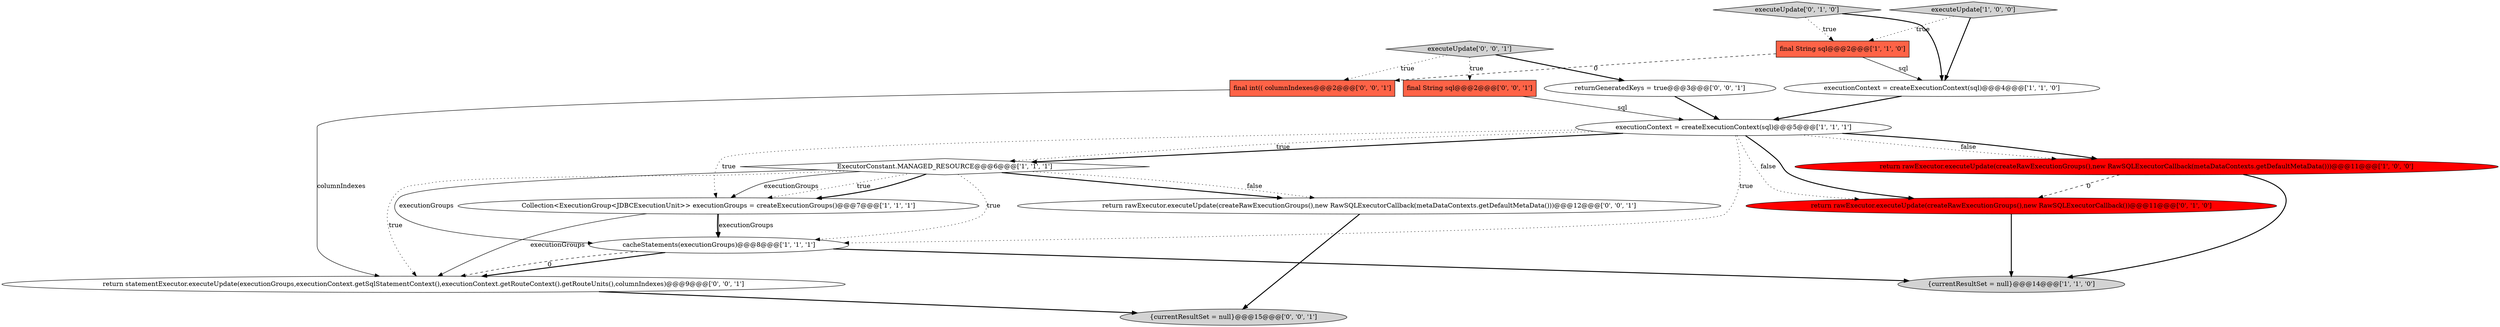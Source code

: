 digraph {
2 [style = filled, label = "executionContext = createExecutionContext(sql)@@@4@@@['1', '1', '0']", fillcolor = white, shape = ellipse image = "AAA0AAABBB1BBB"];
7 [style = filled, label = "cacheStatements(executionGroups)@@@8@@@['1', '1', '1']", fillcolor = white, shape = ellipse image = "AAA0AAABBB1BBB"];
11 [style = filled, label = "return statementExecutor.executeUpdate(executionGroups,executionContext.getSqlStatementContext(),executionContext.getRouteContext().getRouteUnits(),columnIndexes)@@@9@@@['0', '0', '1']", fillcolor = white, shape = ellipse image = "AAA0AAABBB3BBB"];
16 [style = filled, label = "executeUpdate['0', '0', '1']", fillcolor = lightgray, shape = diamond image = "AAA0AAABBB3BBB"];
17 [style = filled, label = "{currentResultSet = null}@@@15@@@['0', '0', '1']", fillcolor = lightgray, shape = ellipse image = "AAA0AAABBB3BBB"];
14 [style = filled, label = "final int(( columnIndexes@@@2@@@['0', '0', '1']", fillcolor = tomato, shape = box image = "AAA0AAABBB3BBB"];
15 [style = filled, label = "returnGeneratedKeys = true@@@3@@@['0', '0', '1']", fillcolor = white, shape = ellipse image = "AAA0AAABBB3BBB"];
4 [style = filled, label = "Collection<ExecutionGroup<JDBCExecutionUnit>> executionGroups = createExecutionGroups()@@@7@@@['1', '1', '1']", fillcolor = white, shape = ellipse image = "AAA0AAABBB1BBB"];
8 [style = filled, label = "ExecutorConstant.MANAGED_RESOURCE@@@6@@@['1', '1', '1']", fillcolor = white, shape = diamond image = "AAA0AAABBB1BBB"];
9 [style = filled, label = "return rawExecutor.executeUpdate(createRawExecutionGroups(),new RawSQLExecutorCallback())@@@11@@@['0', '1', '0']", fillcolor = red, shape = ellipse image = "AAA1AAABBB2BBB"];
0 [style = filled, label = "{currentResultSet = null}@@@14@@@['1', '1', '0']", fillcolor = lightgray, shape = ellipse image = "AAA0AAABBB1BBB"];
6 [style = filled, label = "executeUpdate['1', '0', '0']", fillcolor = lightgray, shape = diamond image = "AAA0AAABBB1BBB"];
10 [style = filled, label = "executeUpdate['0', '1', '0']", fillcolor = lightgray, shape = diamond image = "AAA0AAABBB2BBB"];
13 [style = filled, label = "final String sql@@@2@@@['0', '0', '1']", fillcolor = tomato, shape = box image = "AAA0AAABBB3BBB"];
1 [style = filled, label = "final String sql@@@2@@@['1', '1', '0']", fillcolor = tomato, shape = box image = "AAA0AAABBB1BBB"];
3 [style = filled, label = "executionContext = createExecutionContext(sql)@@@5@@@['1', '1', '1']", fillcolor = white, shape = ellipse image = "AAA0AAABBB1BBB"];
12 [style = filled, label = "return rawExecutor.executeUpdate(createRawExecutionGroups(),new RawSQLExecutorCallback(metaDataContexts.getDefaultMetaData()))@@@12@@@['0', '0', '1']", fillcolor = white, shape = ellipse image = "AAA0AAABBB3BBB"];
5 [style = filled, label = "return rawExecutor.executeUpdate(createRawExecutionGroups(),new RawSQLExecutorCallback(metaDataContexts.getDefaultMetaData()))@@@11@@@['1', '0', '0']", fillcolor = red, shape = ellipse image = "AAA1AAABBB1BBB"];
16->15 [style = bold, label=""];
3->7 [style = dotted, label="true"];
13->3 [style = solid, label="sql"];
7->11 [style = bold, label=""];
8->4 [style = solid, label="executionGroups"];
3->9 [style = dotted, label="false"];
9->0 [style = bold, label=""];
8->12 [style = dotted, label="false"];
16->13 [style = dotted, label="true"];
1->14 [style = dashed, label="0"];
2->3 [style = bold, label=""];
12->17 [style = bold, label=""];
6->1 [style = dotted, label="true"];
7->11 [style = dashed, label="0"];
3->4 [style = dotted, label="true"];
8->7 [style = dotted, label="true"];
5->9 [style = dashed, label="0"];
14->11 [style = solid, label="columnIndexes"];
7->0 [style = bold, label=""];
4->11 [style = solid, label="executionGroups"];
15->3 [style = bold, label=""];
8->4 [style = dotted, label="true"];
4->7 [style = bold, label=""];
6->2 [style = bold, label=""];
3->9 [style = bold, label=""];
3->5 [style = bold, label=""];
5->0 [style = bold, label=""];
3->8 [style = bold, label=""];
16->14 [style = dotted, label="true"];
4->7 [style = solid, label="executionGroups"];
8->11 [style = dotted, label="true"];
11->17 [style = bold, label=""];
1->2 [style = solid, label="sql"];
10->2 [style = bold, label=""];
10->1 [style = dotted, label="true"];
8->4 [style = bold, label=""];
3->5 [style = dotted, label="false"];
3->8 [style = dotted, label="true"];
8->7 [style = solid, label="executionGroups"];
8->12 [style = bold, label=""];
}

